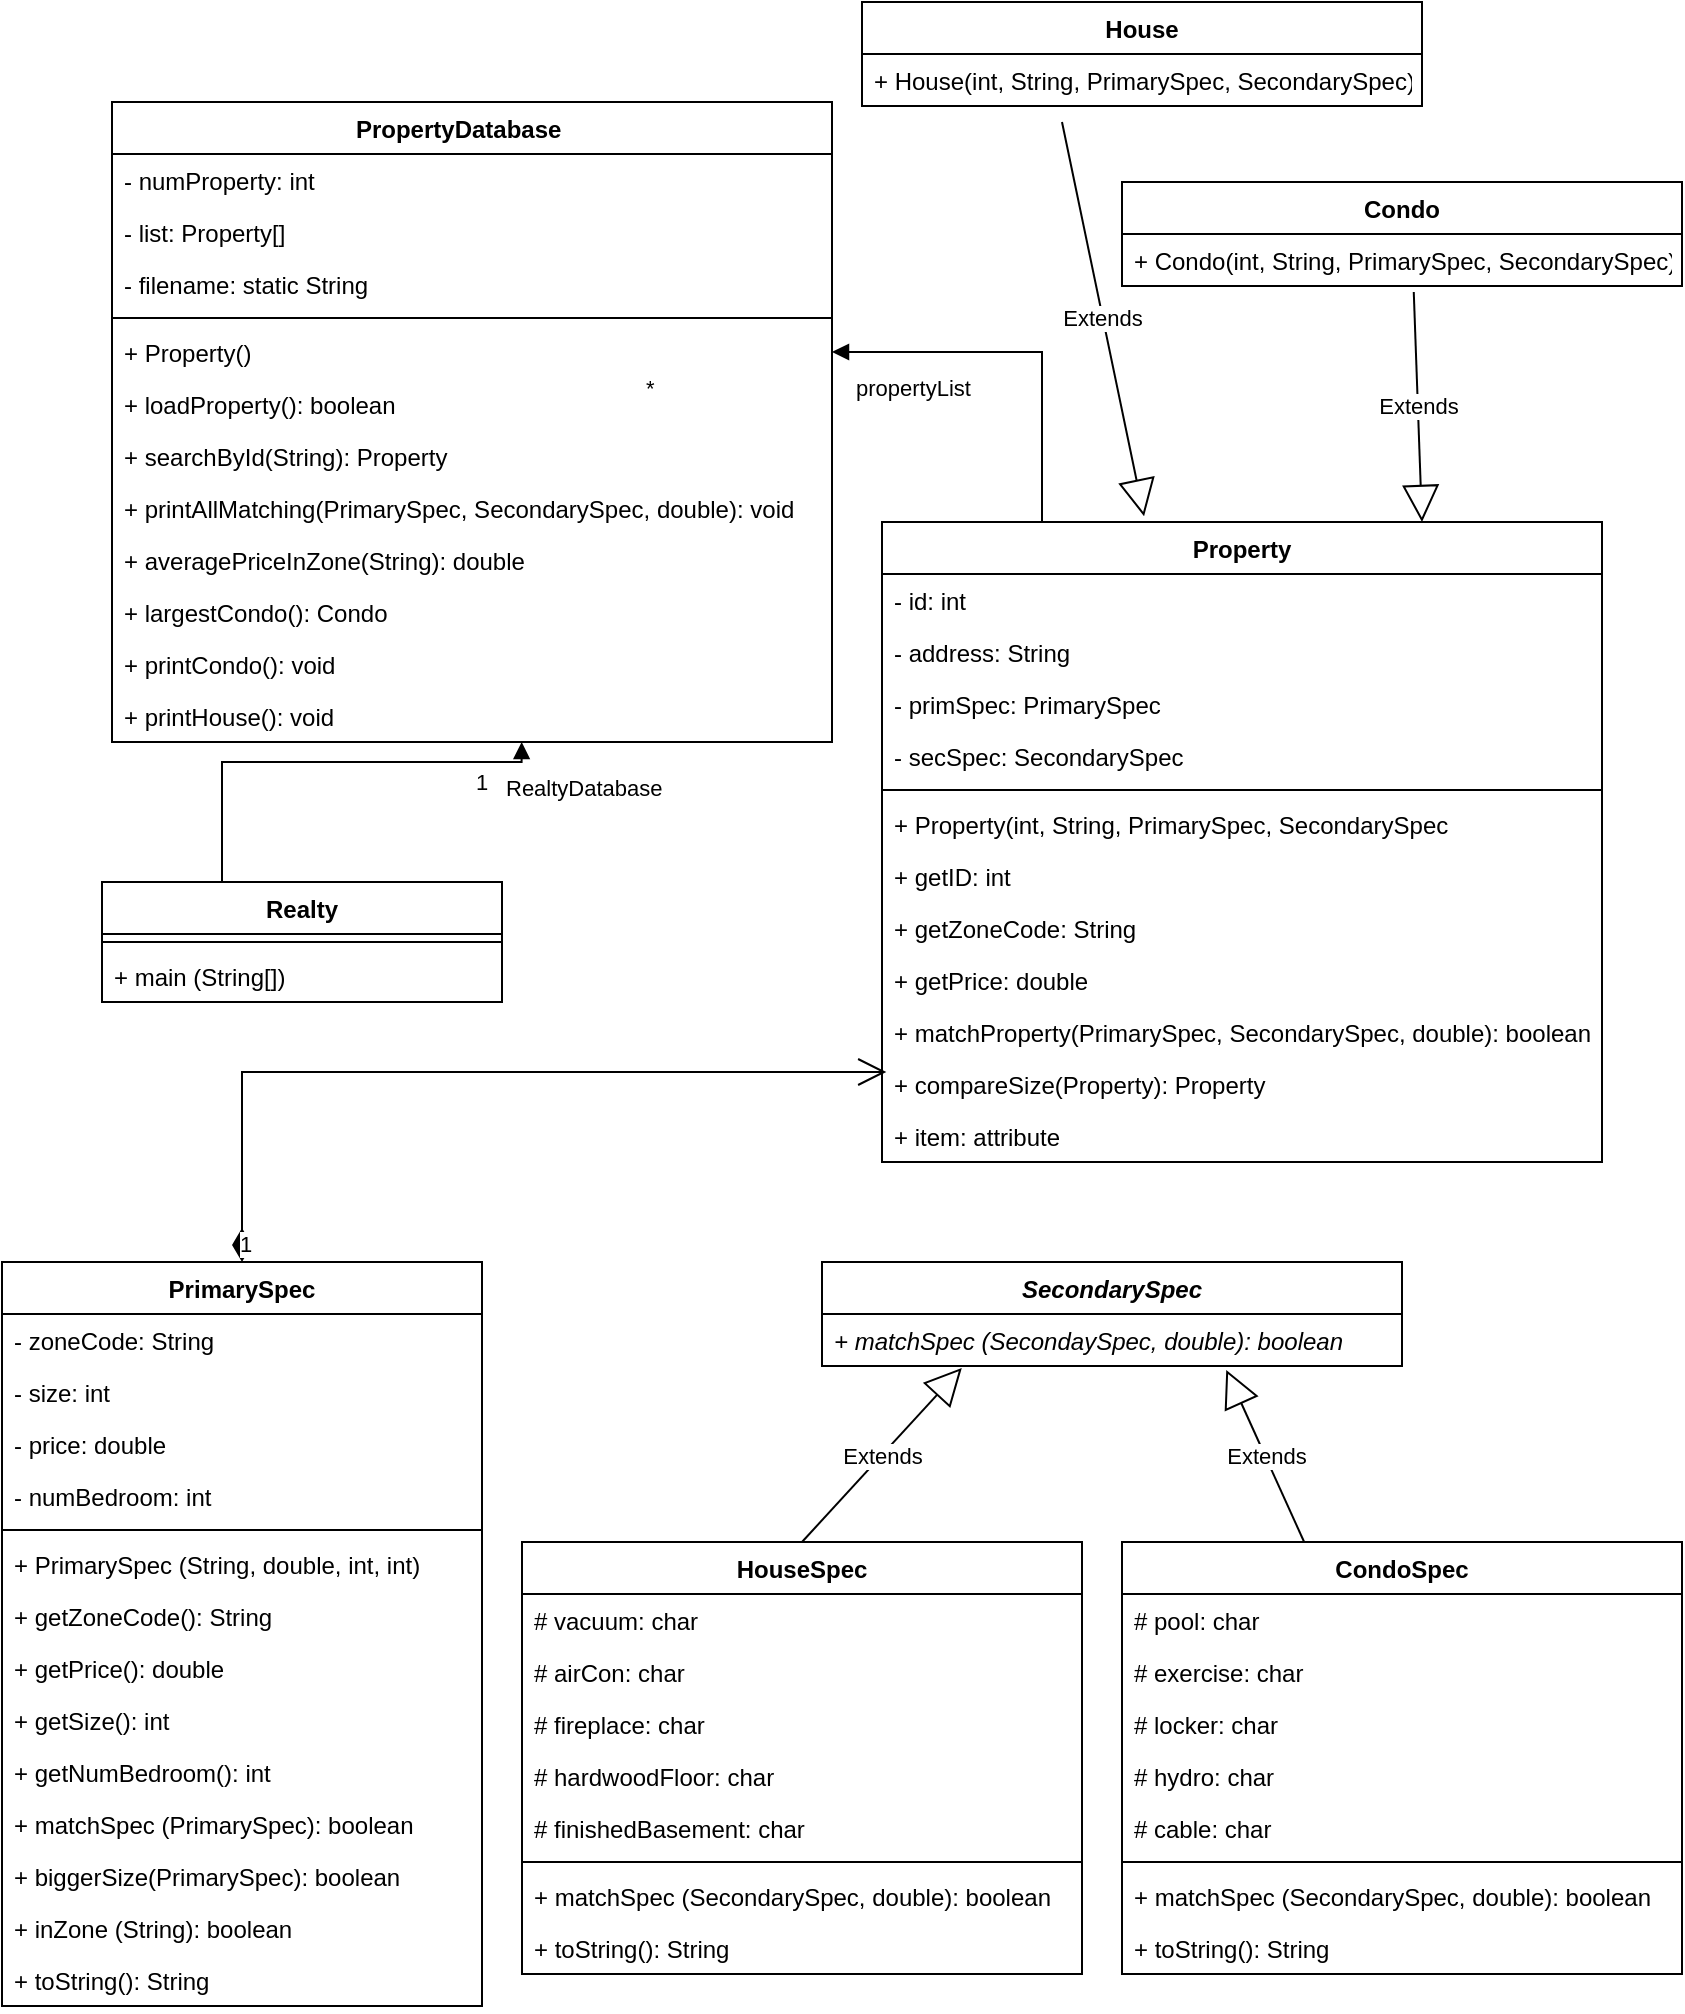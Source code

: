 <mxfile version="20.6.0" type="github">
  <diagram name="Page-1" id="c4acf3e9-155e-7222-9cf6-157b1a14988f">
    <mxGraphModel dx="1108" dy="479" grid="1" gridSize="10" guides="1" tooltips="1" connect="1" arrows="1" fold="1" page="1" pageScale="1" pageWidth="850" pageHeight="1100" background="none" math="0" shadow="0">
      <root>
        <mxCell id="0" />
        <mxCell id="1" parent="0" />
        <mxCell id="zeTXqtFe5Kt7edeWtcU1-1" value="PrimarySpec" style="swimlane;fontStyle=1;align=center;verticalAlign=top;childLayout=stackLayout;horizontal=1;startSize=26;horizontalStack=0;resizeParent=1;resizeParentMax=0;resizeLast=0;collapsible=1;marginBottom=0;" parent="1" vertex="1">
          <mxGeometry x="10" y="650" width="240" height="372" as="geometry" />
        </mxCell>
        <mxCell id="zeTXqtFe5Kt7edeWtcU1-2" value="- zoneCode: String" style="text;strokeColor=none;fillColor=none;align=left;verticalAlign=top;spacingLeft=4;spacingRight=4;overflow=hidden;rotatable=0;points=[[0,0.5],[1,0.5]];portConstraint=eastwest;" parent="zeTXqtFe5Kt7edeWtcU1-1" vertex="1">
          <mxGeometry y="26" width="240" height="26" as="geometry" />
        </mxCell>
        <mxCell id="o_Y15IIIDee4aWbLvbx2-2" value="- size: int" style="text;strokeColor=none;fillColor=none;align=left;verticalAlign=top;spacingLeft=4;spacingRight=4;overflow=hidden;rotatable=0;points=[[0,0.5],[1,0.5]];portConstraint=eastwest;" parent="zeTXqtFe5Kt7edeWtcU1-1" vertex="1">
          <mxGeometry y="52" width="240" height="26" as="geometry" />
        </mxCell>
        <mxCell id="zeTXqtFe5Kt7edeWtcU1-4" value="- price: double" style="text;strokeColor=none;fillColor=none;align=left;verticalAlign=top;spacingLeft=4;spacingRight=4;overflow=hidden;rotatable=0;points=[[0,0.5],[1,0.5]];portConstraint=eastwest;" parent="zeTXqtFe5Kt7edeWtcU1-1" vertex="1">
          <mxGeometry y="78" width="240" height="26" as="geometry" />
        </mxCell>
        <mxCell id="o_Y15IIIDee4aWbLvbx2-5" value="- numBedroom: int" style="text;strokeColor=none;fillColor=none;align=left;verticalAlign=top;spacingLeft=4;spacingRight=4;overflow=hidden;rotatable=0;points=[[0,0.5],[1,0.5]];portConstraint=eastwest;" parent="zeTXqtFe5Kt7edeWtcU1-1" vertex="1">
          <mxGeometry y="104" width="240" height="26" as="geometry" />
        </mxCell>
        <mxCell id="o_Y15IIIDee4aWbLvbx2-8" value="" style="line;strokeWidth=1;fillColor=none;align=left;verticalAlign=middle;spacingTop=-1;spacingLeft=3;spacingRight=3;rotatable=0;labelPosition=right;points=[];portConstraint=eastwest;strokeColor=inherit;" parent="zeTXqtFe5Kt7edeWtcU1-1" vertex="1">
          <mxGeometry y="130" width="240" height="8" as="geometry" />
        </mxCell>
        <mxCell id="o_Y15IIIDee4aWbLvbx2-7" value="+ PrimarySpec (String, double, int, int)" style="text;strokeColor=none;fillColor=none;align=left;verticalAlign=top;spacingLeft=4;spacingRight=4;overflow=hidden;rotatable=0;points=[[0,0.5],[1,0.5]];portConstraint=eastwest;" parent="zeTXqtFe5Kt7edeWtcU1-1" vertex="1">
          <mxGeometry y="138" width="240" height="26" as="geometry" />
        </mxCell>
        <mxCell id="o_Y15IIIDee4aWbLvbx2-9" value="+ getZoneCode(): String" style="text;strokeColor=none;fillColor=none;align=left;verticalAlign=top;spacingLeft=4;spacingRight=4;overflow=hidden;rotatable=0;points=[[0,0.5],[1,0.5]];portConstraint=eastwest;" parent="zeTXqtFe5Kt7edeWtcU1-1" vertex="1">
          <mxGeometry y="164" width="240" height="26" as="geometry" />
        </mxCell>
        <mxCell id="o_Y15IIIDee4aWbLvbx2-10" value="+ getPrice(): double" style="text;strokeColor=none;fillColor=none;align=left;verticalAlign=top;spacingLeft=4;spacingRight=4;overflow=hidden;rotatable=0;points=[[0,0.5],[1,0.5]];portConstraint=eastwest;" parent="zeTXqtFe5Kt7edeWtcU1-1" vertex="1">
          <mxGeometry y="190" width="240" height="26" as="geometry" />
        </mxCell>
        <mxCell id="o_Y15IIIDee4aWbLvbx2-11" value="+ getSize(): int" style="text;strokeColor=none;fillColor=none;align=left;verticalAlign=top;spacingLeft=4;spacingRight=4;overflow=hidden;rotatable=0;points=[[0,0.5],[1,0.5]];portConstraint=eastwest;" parent="zeTXqtFe5Kt7edeWtcU1-1" vertex="1">
          <mxGeometry y="216" width="240" height="26" as="geometry" />
        </mxCell>
        <mxCell id="o_Y15IIIDee4aWbLvbx2-12" value="+ getNumBedroom(): int" style="text;strokeColor=none;fillColor=none;align=left;verticalAlign=top;spacingLeft=4;spacingRight=4;overflow=hidden;rotatable=0;points=[[0,0.5],[1,0.5]];portConstraint=eastwest;" parent="zeTXqtFe5Kt7edeWtcU1-1" vertex="1">
          <mxGeometry y="242" width="240" height="26" as="geometry" />
        </mxCell>
        <mxCell id="o_Y15IIIDee4aWbLvbx2-13" value="+ matchSpec (PrimarySpec): boolean" style="text;strokeColor=none;fillColor=none;align=left;verticalAlign=top;spacingLeft=4;spacingRight=4;overflow=hidden;rotatable=0;points=[[0,0.5],[1,0.5]];portConstraint=eastwest;" parent="zeTXqtFe5Kt7edeWtcU1-1" vertex="1">
          <mxGeometry y="268" width="240" height="26" as="geometry" />
        </mxCell>
        <mxCell id="o_Y15IIIDee4aWbLvbx2-14" value="+ biggerSize(PrimarySpec): boolean" style="text;strokeColor=none;fillColor=none;align=left;verticalAlign=top;spacingLeft=4;spacingRight=4;overflow=hidden;rotatable=0;points=[[0,0.5],[1,0.5]];portConstraint=eastwest;" parent="zeTXqtFe5Kt7edeWtcU1-1" vertex="1">
          <mxGeometry y="294" width="240" height="26" as="geometry" />
        </mxCell>
        <mxCell id="o_Y15IIIDee4aWbLvbx2-15" value="+ inZone (String): boolean" style="text;strokeColor=none;fillColor=none;align=left;verticalAlign=top;spacingLeft=4;spacingRight=4;overflow=hidden;rotatable=0;points=[[0,0.5],[1,0.5]];portConstraint=eastwest;" parent="zeTXqtFe5Kt7edeWtcU1-1" vertex="1">
          <mxGeometry y="320" width="240" height="26" as="geometry" />
        </mxCell>
        <mxCell id="o_Y15IIIDee4aWbLvbx2-16" value="+ toString(): String" style="text;strokeColor=none;fillColor=none;align=left;verticalAlign=top;spacingLeft=4;spacingRight=4;overflow=hidden;rotatable=0;points=[[0,0.5],[1,0.5]];portConstraint=eastwest;" parent="zeTXqtFe5Kt7edeWtcU1-1" vertex="1">
          <mxGeometry y="346" width="240" height="26" as="geometry" />
        </mxCell>
        <mxCell id="o_Y15IIIDee4aWbLvbx2-17" value="SecondarySpec" style="swimlane;fontStyle=3;align=center;verticalAlign=top;childLayout=stackLayout;horizontal=1;startSize=26;horizontalStack=0;resizeParent=1;resizeParentMax=0;resizeLast=0;collapsible=1;marginBottom=0;" parent="1" vertex="1">
          <mxGeometry x="420" y="650" width="290" height="52" as="geometry" />
        </mxCell>
        <mxCell id="o_Y15IIIDee4aWbLvbx2-18" value="+ matchSpec (SecondaySpec, double): boolean" style="text;strokeColor=none;fillColor=none;align=left;verticalAlign=top;spacingLeft=4;spacingRight=4;overflow=hidden;rotatable=0;points=[[0,0.5],[1,0.5]];portConstraint=eastwest;fontStyle=2" parent="o_Y15IIIDee4aWbLvbx2-17" vertex="1">
          <mxGeometry y="26" width="290" height="26" as="geometry" />
        </mxCell>
        <mxCell id="o_Y15IIIDee4aWbLvbx2-24" value="HouseSpec" style="swimlane;fontStyle=1;align=center;verticalAlign=top;childLayout=stackLayout;horizontal=1;startSize=26;horizontalStack=0;resizeParent=1;resizeParentMax=0;resizeLast=0;collapsible=1;marginBottom=0;" parent="1" vertex="1">
          <mxGeometry x="270" y="790" width="280" height="216" as="geometry" />
        </mxCell>
        <mxCell id="o_Y15IIIDee4aWbLvbx2-25" value="# vacuum: char" style="text;strokeColor=none;fillColor=none;align=left;verticalAlign=top;spacingLeft=4;spacingRight=4;overflow=hidden;rotatable=0;points=[[0,0.5],[1,0.5]];portConstraint=eastwest;" parent="o_Y15IIIDee4aWbLvbx2-24" vertex="1">
          <mxGeometry y="26" width="280" height="26" as="geometry" />
        </mxCell>
        <mxCell id="o_Y15IIIDee4aWbLvbx2-40" value="# airCon: char" style="text;strokeColor=none;fillColor=none;align=left;verticalAlign=top;spacingLeft=4;spacingRight=4;overflow=hidden;rotatable=0;points=[[0,0.5],[1,0.5]];portConstraint=eastwest;" parent="o_Y15IIIDee4aWbLvbx2-24" vertex="1">
          <mxGeometry y="52" width="280" height="26" as="geometry" />
        </mxCell>
        <mxCell id="o_Y15IIIDee4aWbLvbx2-41" value="# fireplace: char" style="text;strokeColor=none;fillColor=none;align=left;verticalAlign=top;spacingLeft=4;spacingRight=4;overflow=hidden;rotatable=0;points=[[0,0.5],[1,0.5]];portConstraint=eastwest;" parent="o_Y15IIIDee4aWbLvbx2-24" vertex="1">
          <mxGeometry y="78" width="280" height="26" as="geometry" />
        </mxCell>
        <mxCell id="o_Y15IIIDee4aWbLvbx2-39" value="# hardwoodFloor: char" style="text;strokeColor=none;fillColor=none;align=left;verticalAlign=top;spacingLeft=4;spacingRight=4;overflow=hidden;rotatable=0;points=[[0,0.5],[1,0.5]];portConstraint=eastwest;" parent="o_Y15IIIDee4aWbLvbx2-24" vertex="1">
          <mxGeometry y="104" width="280" height="26" as="geometry" />
        </mxCell>
        <mxCell id="o_Y15IIIDee4aWbLvbx2-42" value="# finishedBasement: char" style="text;strokeColor=none;fillColor=none;align=left;verticalAlign=top;spacingLeft=4;spacingRight=4;overflow=hidden;rotatable=0;points=[[0,0.5],[1,0.5]];portConstraint=eastwest;" parent="o_Y15IIIDee4aWbLvbx2-24" vertex="1">
          <mxGeometry y="130" width="280" height="26" as="geometry" />
        </mxCell>
        <mxCell id="o_Y15IIIDee4aWbLvbx2-26" value="" style="line;strokeWidth=1;fillColor=none;align=left;verticalAlign=middle;spacingTop=-1;spacingLeft=3;spacingRight=3;rotatable=0;labelPosition=right;points=[];portConstraint=eastwest;strokeColor=inherit;" parent="o_Y15IIIDee4aWbLvbx2-24" vertex="1">
          <mxGeometry y="156" width="280" height="8" as="geometry" />
        </mxCell>
        <mxCell id="o_Y15IIIDee4aWbLvbx2-27" value="+ matchSpec (SecondarySpec, double): boolean" style="text;strokeColor=none;fillColor=none;align=left;verticalAlign=top;spacingLeft=4;spacingRight=4;overflow=hidden;rotatable=0;points=[[0,0.5],[1,0.5]];portConstraint=eastwest;" parent="o_Y15IIIDee4aWbLvbx2-24" vertex="1">
          <mxGeometry y="164" width="280" height="26" as="geometry" />
        </mxCell>
        <mxCell id="o_Y15IIIDee4aWbLvbx2-35" value="+ toString(): String" style="text;strokeColor=none;fillColor=none;align=left;verticalAlign=top;spacingLeft=4;spacingRight=4;overflow=hidden;rotatable=0;points=[[0,0.5],[1,0.5]];portConstraint=eastwest;" parent="o_Y15IIIDee4aWbLvbx2-24" vertex="1">
          <mxGeometry y="190" width="280" height="26" as="geometry" />
        </mxCell>
        <mxCell id="o_Y15IIIDee4aWbLvbx2-29" value="Extends" style="endArrow=block;endSize=16;endFill=0;html=1;rounded=0;fillColor=#FFFFFF;exitX=0.5;exitY=0;exitDx=0;exitDy=0;entryX=0.241;entryY=1.038;entryDx=0;entryDy=0;entryPerimeter=0;" parent="1" source="o_Y15IIIDee4aWbLvbx2-24" target="o_Y15IIIDee4aWbLvbx2-18" edge="1">
          <mxGeometry width="160" relative="1" as="geometry">
            <mxPoint x="630" y="680" as="sourcePoint" />
            <mxPoint x="790" y="680" as="targetPoint" />
          </mxGeometry>
        </mxCell>
        <mxCell id="o_Y15IIIDee4aWbLvbx2-30" value="CondoSpec" style="swimlane;fontStyle=1;align=center;verticalAlign=top;childLayout=stackLayout;horizontal=1;startSize=26;horizontalStack=0;resizeParent=1;resizeParentMax=0;resizeLast=0;collapsible=1;marginBottom=0;" parent="1" vertex="1">
          <mxGeometry x="570" y="790" width="280" height="216" as="geometry" />
        </mxCell>
        <mxCell id="o_Y15IIIDee4aWbLvbx2-31" value="# pool: char" style="text;strokeColor=none;fillColor=none;align=left;verticalAlign=top;spacingLeft=4;spacingRight=4;overflow=hidden;rotatable=0;points=[[0,0.5],[1,0.5]];portConstraint=eastwest;" parent="o_Y15IIIDee4aWbLvbx2-30" vertex="1">
          <mxGeometry y="26" width="280" height="26" as="geometry" />
        </mxCell>
        <mxCell id="QJfZ2yamvmirTGrGY2dB-48" value="# exercise: char" style="text;strokeColor=none;fillColor=none;align=left;verticalAlign=top;spacingLeft=4;spacingRight=4;overflow=hidden;rotatable=0;points=[[0,0.5],[1,0.5]];portConstraint=eastwest;" vertex="1" parent="o_Y15IIIDee4aWbLvbx2-30">
          <mxGeometry y="52" width="280" height="26" as="geometry" />
        </mxCell>
        <mxCell id="QJfZ2yamvmirTGrGY2dB-49" value="# locker: char" style="text;strokeColor=none;fillColor=none;align=left;verticalAlign=top;spacingLeft=4;spacingRight=4;overflow=hidden;rotatable=0;points=[[0,0.5],[1,0.5]];portConstraint=eastwest;" vertex="1" parent="o_Y15IIIDee4aWbLvbx2-30">
          <mxGeometry y="78" width="280" height="26" as="geometry" />
        </mxCell>
        <mxCell id="QJfZ2yamvmirTGrGY2dB-50" value="# hydro: char" style="text;strokeColor=none;fillColor=none;align=left;verticalAlign=top;spacingLeft=4;spacingRight=4;overflow=hidden;rotatable=0;points=[[0,0.5],[1,0.5]];portConstraint=eastwest;" vertex="1" parent="o_Y15IIIDee4aWbLvbx2-30">
          <mxGeometry y="104" width="280" height="26" as="geometry" />
        </mxCell>
        <mxCell id="QJfZ2yamvmirTGrGY2dB-51" value="# cable: char" style="text;strokeColor=none;fillColor=none;align=left;verticalAlign=top;spacingLeft=4;spacingRight=4;overflow=hidden;rotatable=0;points=[[0,0.5],[1,0.5]];portConstraint=eastwest;" vertex="1" parent="o_Y15IIIDee4aWbLvbx2-30">
          <mxGeometry y="130" width="280" height="26" as="geometry" />
        </mxCell>
        <mxCell id="o_Y15IIIDee4aWbLvbx2-32" value="" style="line;strokeWidth=1;fillColor=none;align=left;verticalAlign=middle;spacingTop=-1;spacingLeft=3;spacingRight=3;rotatable=0;labelPosition=right;points=[];portConstraint=eastwest;strokeColor=inherit;" parent="o_Y15IIIDee4aWbLvbx2-30" vertex="1">
          <mxGeometry y="156" width="280" height="8" as="geometry" />
        </mxCell>
        <mxCell id="o_Y15IIIDee4aWbLvbx2-33" value="+ matchSpec (SecondarySpec, double): boolean" style="text;strokeColor=none;fillColor=none;align=left;verticalAlign=top;spacingLeft=4;spacingRight=4;overflow=hidden;rotatable=0;points=[[0,0.5],[1,0.5]];portConstraint=eastwest;" parent="o_Y15IIIDee4aWbLvbx2-30" vertex="1">
          <mxGeometry y="164" width="280" height="26" as="geometry" />
        </mxCell>
        <mxCell id="QJfZ2yamvmirTGrGY2dB-52" value="+ toString(): String" style="text;strokeColor=none;fillColor=none;align=left;verticalAlign=top;spacingLeft=4;spacingRight=4;overflow=hidden;rotatable=0;points=[[0,0.5],[1,0.5]];portConstraint=eastwest;" vertex="1" parent="o_Y15IIIDee4aWbLvbx2-30">
          <mxGeometry y="190" width="280" height="26" as="geometry" />
        </mxCell>
        <mxCell id="o_Y15IIIDee4aWbLvbx2-34" value="Extends" style="endArrow=block;endSize=16;endFill=0;html=1;rounded=0;fillColor=#FFFFFF;entryX=0.697;entryY=1.077;entryDx=0;entryDy=0;entryPerimeter=0;" parent="1" source="o_Y15IIIDee4aWbLvbx2-30" target="o_Y15IIIDee4aWbLvbx2-18" edge="1">
          <mxGeometry width="160" relative="1" as="geometry">
            <mxPoint x="630" y="680" as="sourcePoint" />
            <mxPoint x="790" y="680" as="targetPoint" />
          </mxGeometry>
        </mxCell>
        <mxCell id="10" value="PropertyDatabase    " style="swimlane;fontStyle=1;align=center;verticalAlign=top;childLayout=stackLayout;horizontal=1;startSize=26;horizontalStack=0;resizeParent=1;resizeParentMax=0;resizeLast=0;collapsible=1;marginBottom=0;" parent="1" vertex="1">
          <mxGeometry x="65" y="70" width="360" height="320" as="geometry" />
        </mxCell>
        <mxCell id="14" value="- numProperty: int" style="text;strokeColor=none;fillColor=none;align=left;verticalAlign=top;spacingLeft=4;spacingRight=4;overflow=hidden;rotatable=0;points=[[0,0.5],[1,0.5]];portConstraint=eastwest;" parent="10" vertex="1">
          <mxGeometry y="26" width="360" height="26" as="geometry" />
        </mxCell>
        <mxCell id="11" value="- list: Property[]" style="text;strokeColor=none;fillColor=none;align=left;verticalAlign=top;spacingLeft=4;spacingRight=4;overflow=hidden;rotatable=0;points=[[0,0.5],[1,0.5]];portConstraint=eastwest;" parent="10" vertex="1">
          <mxGeometry y="52" width="360" height="26" as="geometry" />
        </mxCell>
        <mxCell id="15" value="- filename: static String" style="text;strokeColor=none;fillColor=none;align=left;verticalAlign=top;spacingLeft=4;spacingRight=4;overflow=hidden;rotatable=0;points=[[0,0.5],[1,0.5]];portConstraint=eastwest;" parent="10" vertex="1">
          <mxGeometry y="78" width="360" height="26" as="geometry" />
        </mxCell>
        <mxCell id="12" value="" style="line;strokeWidth=1;fillColor=none;align=left;verticalAlign=middle;spacingTop=-1;spacingLeft=3;spacingRight=3;rotatable=0;labelPosition=right;points=[];portConstraint=eastwest;" parent="10" vertex="1">
          <mxGeometry y="104" width="360" height="8" as="geometry" />
        </mxCell>
        <mxCell id="13" value="+ Property()" style="text;strokeColor=none;fillColor=none;align=left;verticalAlign=top;spacingLeft=4;spacingRight=4;overflow=hidden;rotatable=0;points=[[0,0.5],[1,0.5]];portConstraint=eastwest;" parent="10" vertex="1">
          <mxGeometry y="112" width="360" height="26" as="geometry" />
        </mxCell>
        <mxCell id="16" value="+ loadProperty(): boolean" style="text;strokeColor=none;fillColor=none;align=left;verticalAlign=top;spacingLeft=4;spacingRight=4;overflow=hidden;rotatable=0;points=[[0,0.5],[1,0.5]];portConstraint=eastwest;" parent="10" vertex="1">
          <mxGeometry y="138" width="360" height="26" as="geometry" />
        </mxCell>
        <mxCell id="18" value="+ searchById(String): Property" style="text;strokeColor=none;fillColor=none;align=left;verticalAlign=top;spacingLeft=4;spacingRight=4;overflow=hidden;rotatable=0;points=[[0,0.5],[1,0.5]];portConstraint=eastwest;" parent="10" vertex="1">
          <mxGeometry y="164" width="360" height="26" as="geometry" />
        </mxCell>
        <mxCell id="20" value="+ printAllMatching(PrimarySpec, SecondarySpec, double): void" style="text;strokeColor=none;fillColor=none;align=left;verticalAlign=top;spacingLeft=4;spacingRight=4;overflow=hidden;rotatable=0;points=[[0,0.5],[1,0.5]];portConstraint=eastwest;" parent="10" vertex="1">
          <mxGeometry y="190" width="360" height="26" as="geometry" />
        </mxCell>
        <mxCell id="21" value="+ averagePriceInZone(String): double" style="text;strokeColor=none;fillColor=none;align=left;verticalAlign=top;spacingLeft=4;spacingRight=4;overflow=hidden;rotatable=0;points=[[0,0.5],[1,0.5]];portConstraint=eastwest;" parent="10" vertex="1">
          <mxGeometry y="216" width="360" height="26" as="geometry" />
        </mxCell>
        <mxCell id="22" value="+ largestCondo(): Condo" style="text;strokeColor=none;fillColor=none;align=left;verticalAlign=top;spacingLeft=4;spacingRight=4;overflow=hidden;rotatable=0;points=[[0,0.5],[1,0.5]];portConstraint=eastwest;" parent="10" vertex="1">
          <mxGeometry y="242" width="360" height="26" as="geometry" />
        </mxCell>
        <mxCell id="24" value="+ printCondo(): void" style="text;strokeColor=none;fillColor=none;align=left;verticalAlign=top;spacingLeft=4;spacingRight=4;overflow=hidden;rotatable=0;points=[[0,0.5],[1,0.5]];portConstraint=eastwest;" parent="10" vertex="1">
          <mxGeometry y="268" width="360" height="26" as="geometry" />
        </mxCell>
        <mxCell id="25" value="+ printHouse(): void" style="text;strokeColor=none;fillColor=none;align=left;verticalAlign=top;spacingLeft=4;spacingRight=4;overflow=hidden;rotatable=0;points=[[0,0.5],[1,0.5]];portConstraint=eastwest;" parent="10" vertex="1">
          <mxGeometry y="294" width="360" height="26" as="geometry" />
        </mxCell>
        <mxCell id="26" value="House" style="swimlane;fontStyle=1;childLayout=stackLayout;horizontal=1;startSize=26;fillColor=none;horizontalStack=0;resizeParent=1;resizeParentMax=0;resizeLast=0;collapsible=1;marginBottom=0;" parent="1" vertex="1">
          <mxGeometry x="440" y="20" width="280" height="52" as="geometry" />
        </mxCell>
        <mxCell id="27" value="+ House(int, String, PrimarySpec, SecondarySpec)" style="text;strokeColor=none;fillColor=none;align=left;verticalAlign=top;spacingLeft=4;spacingRight=4;overflow=hidden;rotatable=0;points=[[0,0.5],[1,0.5]];portConstraint=eastwest;" parent="26" vertex="1">
          <mxGeometry y="26" width="280" height="26" as="geometry" />
        </mxCell>
        <mxCell id="30" value="Condo" style="swimlane;fontStyle=1;childLayout=stackLayout;horizontal=1;startSize=26;fillColor=none;horizontalStack=0;resizeParent=1;resizeParentMax=0;resizeLast=0;collapsible=1;marginBottom=0;" parent="1" vertex="1">
          <mxGeometry x="570" y="110" width="280" height="52" as="geometry" />
        </mxCell>
        <mxCell id="31" value="+ Condo(int, String, PrimarySpec, SecondarySpec)" style="text;strokeColor=none;fillColor=none;align=left;verticalAlign=top;spacingLeft=4;spacingRight=4;overflow=hidden;rotatable=0;points=[[0,0.5],[1,0.5]];portConstraint=eastwest;" parent="30" vertex="1">
          <mxGeometry y="26" width="280" height="26" as="geometry" />
        </mxCell>
        <mxCell id="32" value="Property" style="swimlane;fontStyle=1;align=center;verticalAlign=top;childLayout=stackLayout;horizontal=1;startSize=26;horizontalStack=0;resizeParent=1;resizeParentMax=0;resizeLast=0;collapsible=1;marginBottom=0;" parent="1" vertex="1">
          <mxGeometry x="450" y="280" width="360" height="320" as="geometry" />
        </mxCell>
        <mxCell id="33" value="- id: int" style="text;strokeColor=none;fillColor=none;align=left;verticalAlign=top;spacingLeft=4;spacingRight=4;overflow=hidden;rotatable=0;points=[[0,0.5],[1,0.5]];portConstraint=eastwest;" parent="32" vertex="1">
          <mxGeometry y="26" width="360" height="26" as="geometry" />
        </mxCell>
        <mxCell id="36" value="- address: String" style="text;strokeColor=none;fillColor=none;align=left;verticalAlign=top;spacingLeft=4;spacingRight=4;overflow=hidden;rotatable=0;points=[[0,0.5],[1,0.5]];portConstraint=eastwest;" parent="32" vertex="1">
          <mxGeometry y="52" width="360" height="26" as="geometry" />
        </mxCell>
        <mxCell id="37" value="- primSpec: PrimarySpec" style="text;strokeColor=none;fillColor=none;align=left;verticalAlign=top;spacingLeft=4;spacingRight=4;overflow=hidden;rotatable=0;points=[[0,0.5],[1,0.5]];portConstraint=eastwest;" parent="32" vertex="1">
          <mxGeometry y="78" width="360" height="26" as="geometry" />
        </mxCell>
        <mxCell id="38" value="- secSpec: SecondarySpec" style="text;strokeColor=none;fillColor=none;align=left;verticalAlign=top;spacingLeft=4;spacingRight=4;overflow=hidden;rotatable=0;points=[[0,0.5],[1,0.5]];portConstraint=eastwest;" parent="32" vertex="1">
          <mxGeometry y="104" width="360" height="26" as="geometry" />
        </mxCell>
        <mxCell id="34" value="" style="line;strokeWidth=1;fillColor=none;align=left;verticalAlign=middle;spacingTop=-1;spacingLeft=3;spacingRight=3;rotatable=0;labelPosition=right;points=[];portConstraint=eastwest;" parent="32" vertex="1">
          <mxGeometry y="130" width="360" height="8" as="geometry" />
        </mxCell>
        <mxCell id="35" value="+ Property(int, String, PrimarySpec, SecondarySpec" style="text;strokeColor=none;fillColor=none;align=left;verticalAlign=top;spacingLeft=4;spacingRight=4;overflow=hidden;rotatable=0;points=[[0,0.5],[1,0.5]];portConstraint=eastwest;" parent="32" vertex="1">
          <mxGeometry y="138" width="360" height="26" as="geometry" />
        </mxCell>
        <mxCell id="40" value="+ getID: int" style="text;strokeColor=none;fillColor=none;align=left;verticalAlign=top;spacingLeft=4;spacingRight=4;overflow=hidden;rotatable=0;points=[[0,0.5],[1,0.5]];portConstraint=eastwest;" parent="32" vertex="1">
          <mxGeometry y="164" width="360" height="26" as="geometry" />
        </mxCell>
        <mxCell id="41" value="+ getZoneCode: String" style="text;strokeColor=none;fillColor=none;align=left;verticalAlign=top;spacingLeft=4;spacingRight=4;overflow=hidden;rotatable=0;points=[[0,0.5],[1,0.5]];portConstraint=eastwest;" parent="32" vertex="1">
          <mxGeometry y="190" width="360" height="26" as="geometry" />
        </mxCell>
        <mxCell id="45" value="+ getPrice: double" style="text;strokeColor=none;fillColor=none;align=left;verticalAlign=top;spacingLeft=4;spacingRight=4;overflow=hidden;rotatable=0;points=[[0,0.5],[1,0.5]];portConstraint=eastwest;" parent="32" vertex="1">
          <mxGeometry y="216" width="360" height="26" as="geometry" />
        </mxCell>
        <mxCell id="46" value="+ matchProperty(PrimarySpec, SecondarySpec, double): boolean" style="text;strokeColor=none;fillColor=none;align=left;verticalAlign=top;spacingLeft=4;spacingRight=4;overflow=hidden;rotatable=0;points=[[0,0.5],[1,0.5]];portConstraint=eastwest;" parent="32" vertex="1">
          <mxGeometry y="242" width="360" height="26" as="geometry" />
        </mxCell>
        <mxCell id="47" value="+ compareSize(Property): Property" style="text;strokeColor=none;fillColor=none;align=left;verticalAlign=top;spacingLeft=4;spacingRight=4;overflow=hidden;rotatable=0;points=[[0,0.5],[1,0.5]];portConstraint=eastwest;" parent="32" vertex="1">
          <mxGeometry y="268" width="360" height="26" as="geometry" />
        </mxCell>
        <mxCell id="48" value="+ item: attribute" style="text;strokeColor=none;fillColor=none;align=left;verticalAlign=top;spacingLeft=4;spacingRight=4;overflow=hidden;rotatable=0;points=[[0,0.5],[1,0.5]];portConstraint=eastwest;" parent="32" vertex="1">
          <mxGeometry y="294" width="360" height="26" as="geometry" />
        </mxCell>
        <mxCell id="QJfZ2yamvmirTGrGY2dB-53" value="Realty" style="swimlane;fontStyle=1;align=center;verticalAlign=top;childLayout=stackLayout;horizontal=1;startSize=26;horizontalStack=0;resizeParent=1;resizeParentMax=0;resizeLast=0;collapsible=1;marginBottom=0;" vertex="1" parent="1">
          <mxGeometry x="60" y="460" width="200" height="60" as="geometry" />
        </mxCell>
        <mxCell id="QJfZ2yamvmirTGrGY2dB-55" value="" style="line;strokeWidth=1;fillColor=none;align=left;verticalAlign=middle;spacingTop=-1;spacingLeft=3;spacingRight=3;rotatable=0;labelPosition=right;points=[];portConstraint=eastwest;strokeColor=inherit;" vertex="1" parent="QJfZ2yamvmirTGrGY2dB-53">
          <mxGeometry y="26" width="200" height="8" as="geometry" />
        </mxCell>
        <mxCell id="QJfZ2yamvmirTGrGY2dB-56" value="+ main (String[])" style="text;strokeColor=none;fillColor=none;align=left;verticalAlign=top;spacingLeft=4;spacingRight=4;overflow=hidden;rotatable=0;points=[[0,0.5],[1,0.5]];portConstraint=eastwest;" vertex="1" parent="QJfZ2yamvmirTGrGY2dB-53">
          <mxGeometry y="34" width="200" height="26" as="geometry" />
        </mxCell>
        <mxCell id="QJfZ2yamvmirTGrGY2dB-57" value="1" style="endArrow=open;html=1;endSize=12;startArrow=diamondThin;startSize=14;startFill=1;edgeStyle=orthogonalEdgeStyle;align=left;verticalAlign=bottom;rounded=0;exitX=0.5;exitY=0;exitDx=0;exitDy=0;entryX=0.006;entryY=0.269;entryDx=0;entryDy=0;entryPerimeter=0;" edge="1" parent="1" source="zeTXqtFe5Kt7edeWtcU1-1" target="47">
          <mxGeometry x="-1" y="3" relative="1" as="geometry">
            <mxPoint x="140" y="590" as="sourcePoint" />
            <mxPoint x="560" y="630" as="targetPoint" />
          </mxGeometry>
        </mxCell>
        <mxCell id="QJfZ2yamvmirTGrGY2dB-58" value="&lt;div&gt;RealtyDatabase&lt;/div&gt;" style="endArrow=block;endFill=1;html=1;edgeStyle=orthogonalEdgeStyle;align=left;verticalAlign=top;rounded=0;entryX=0.569;entryY=1;entryDx=0;entryDy=0;entryPerimeter=0;exitX=0.5;exitY=0;exitDx=0;exitDy=0;" edge="1" parent="1" source="QJfZ2yamvmirTGrGY2dB-53" target="25">
          <mxGeometry x="0.848" relative="1" as="geometry">
            <mxPoint x="120" y="450" as="sourcePoint" />
            <mxPoint x="420" y="439.5" as="targetPoint" />
            <Array as="points">
              <mxPoint x="120" y="460" />
              <mxPoint x="120" y="400" />
              <mxPoint x="270" y="400" />
            </Array>
            <mxPoint as="offset" />
          </mxGeometry>
        </mxCell>
        <mxCell id="QJfZ2yamvmirTGrGY2dB-59" value="1" style="edgeLabel;resizable=0;html=1;align=left;verticalAlign=bottom;" connectable="0" vertex="1" parent="QJfZ2yamvmirTGrGY2dB-58">
          <mxGeometry x="-1" relative="1" as="geometry">
            <mxPoint x="85" y="-42" as="offset" />
          </mxGeometry>
        </mxCell>
        <mxCell id="QJfZ2yamvmirTGrGY2dB-64" value="propertyList" style="endArrow=block;endFill=1;html=1;edgeStyle=orthogonalEdgeStyle;align=left;verticalAlign=top;rounded=0;entryX=1;entryY=0.5;entryDx=0;entryDy=0;" edge="1" parent="1" source="32" target="13">
          <mxGeometry x="0.897" y="5" relative="1" as="geometry">
            <mxPoint x="480" y="210" as="sourcePoint" />
            <mxPoint x="640" y="210" as="targetPoint" />
            <Array as="points">
              <mxPoint x="530" y="195" />
            </Array>
            <mxPoint as="offset" />
          </mxGeometry>
        </mxCell>
        <mxCell id="QJfZ2yamvmirTGrGY2dB-65" value="&lt;div&gt;*&lt;/div&gt;" style="edgeLabel;resizable=0;html=1;align=left;verticalAlign=bottom;" connectable="0" vertex="1" parent="QJfZ2yamvmirTGrGY2dB-64">
          <mxGeometry x="-1" relative="1" as="geometry">
            <mxPoint x="-200" y="-59" as="offset" />
          </mxGeometry>
        </mxCell>
        <mxCell id="QJfZ2yamvmirTGrGY2dB-67" value="Extends" style="endArrow=block;endSize=16;endFill=0;html=1;rounded=0;exitX=0.521;exitY=1.115;exitDx=0;exitDy=0;exitPerimeter=0;entryX=0.75;entryY=0;entryDx=0;entryDy=0;" edge="1" parent="1" source="31" target="32">
          <mxGeometry width="160" relative="1" as="geometry">
            <mxPoint x="410" y="320" as="sourcePoint" />
            <mxPoint x="570" y="320" as="targetPoint" />
          </mxGeometry>
        </mxCell>
        <mxCell id="QJfZ2yamvmirTGrGY2dB-68" value="Extends" style="endArrow=block;endSize=16;endFill=0;html=1;rounded=0;entryX=0.364;entryY=-0.009;entryDx=0;entryDy=0;entryPerimeter=0;" edge="1" parent="1" target="32">
          <mxGeometry width="160" relative="1" as="geometry">
            <mxPoint x="540" y="80" as="sourcePoint" />
            <mxPoint x="650" y="140" as="targetPoint" />
          </mxGeometry>
        </mxCell>
      </root>
    </mxGraphModel>
  </diagram>
</mxfile>
